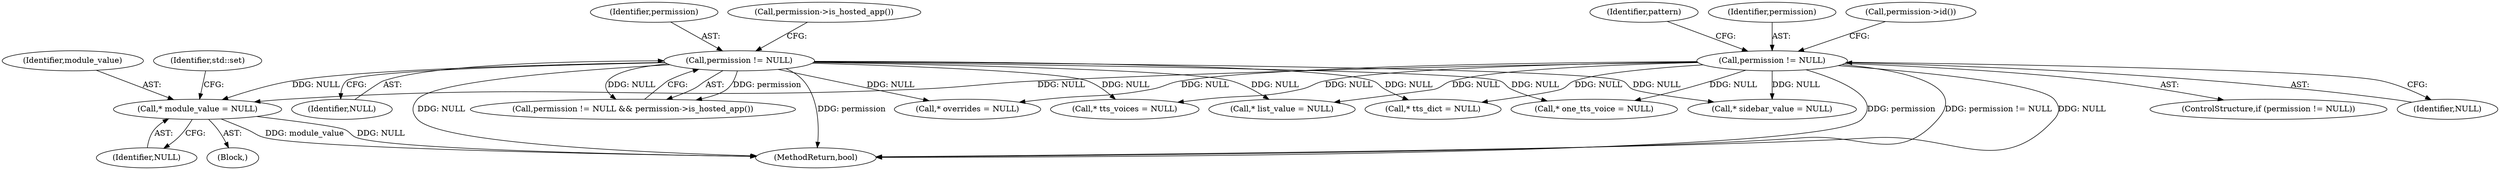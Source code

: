 digraph "0_Chrome_c63f2b7fe4fe2977f858a8e36d5f48db17eff2e7_30@pointer" {
"1001708" [label="(Call,* module_value = NULL)"];
"1001446" [label="(Call,permission != NULL)"];
"1001421" [label="(Call,permission != NULL)"];
"1001420" [label="(ControlStructure,if (permission != NULL))"];
"1001449" [label="(Call,permission->is_hosted_app())"];
"1001466" [label="(Identifier,pattern)"];
"1002203" [label="(Call,* one_tts_voice = NULL)"];
"1001448" [label="(Identifier,NULL)"];
"1001446" [label="(Call,permission != NULL)"];
"1002175" [label="(Call,* tts_voices = NULL)"];
"1002113" [label="(Call,* sidebar_value = NULL)"];
"1001709" [label="(Identifier,module_value)"];
"1001421" [label="(Call,permission != NULL)"];
"1001710" [label="(Identifier,NULL)"];
"1001615" [label="(Call,* overrides = NULL)"];
"1002360" [label="(MethodReturn,bool)"];
"1001447" [label="(Identifier,permission)"];
"1001680" [label="(Call,* list_value = NULL)"];
"1001422" [label="(Identifier,permission)"];
"1001428" [label="(Call,permission->id())"];
"1002154" [label="(Call,* tts_dict = NULL)"];
"1001717" [label="(Identifier,std::set)"];
"1001706" [label="(Block,)"];
"1001445" [label="(Call,permission != NULL && permission->is_hosted_app())"];
"1001708" [label="(Call,* module_value = NULL)"];
"1001423" [label="(Identifier,NULL)"];
"1001708" -> "1001706"  [label="AST: "];
"1001708" -> "1001710"  [label="CFG: "];
"1001709" -> "1001708"  [label="AST: "];
"1001710" -> "1001708"  [label="AST: "];
"1001717" -> "1001708"  [label="CFG: "];
"1001708" -> "1002360"  [label="DDG: module_value"];
"1001708" -> "1002360"  [label="DDG: NULL"];
"1001446" -> "1001708"  [label="DDG: NULL"];
"1001421" -> "1001708"  [label="DDG: NULL"];
"1001446" -> "1001445"  [label="AST: "];
"1001446" -> "1001448"  [label="CFG: "];
"1001447" -> "1001446"  [label="AST: "];
"1001448" -> "1001446"  [label="AST: "];
"1001449" -> "1001446"  [label="CFG: "];
"1001445" -> "1001446"  [label="CFG: "];
"1001446" -> "1002360"  [label="DDG: NULL"];
"1001446" -> "1002360"  [label="DDG: permission"];
"1001446" -> "1001445"  [label="DDG: permission"];
"1001446" -> "1001445"  [label="DDG: NULL"];
"1001446" -> "1001615"  [label="DDG: NULL"];
"1001446" -> "1001680"  [label="DDG: NULL"];
"1001446" -> "1002113"  [label="DDG: NULL"];
"1001446" -> "1002154"  [label="DDG: NULL"];
"1001446" -> "1002175"  [label="DDG: NULL"];
"1001446" -> "1002203"  [label="DDG: NULL"];
"1001421" -> "1001420"  [label="AST: "];
"1001421" -> "1001423"  [label="CFG: "];
"1001422" -> "1001421"  [label="AST: "];
"1001423" -> "1001421"  [label="AST: "];
"1001428" -> "1001421"  [label="CFG: "];
"1001466" -> "1001421"  [label="CFG: "];
"1001421" -> "1002360"  [label="DDG: permission"];
"1001421" -> "1002360"  [label="DDG: permission != NULL"];
"1001421" -> "1002360"  [label="DDG: NULL"];
"1001421" -> "1001615"  [label="DDG: NULL"];
"1001421" -> "1001680"  [label="DDG: NULL"];
"1001421" -> "1002113"  [label="DDG: NULL"];
"1001421" -> "1002154"  [label="DDG: NULL"];
"1001421" -> "1002175"  [label="DDG: NULL"];
"1001421" -> "1002203"  [label="DDG: NULL"];
}

